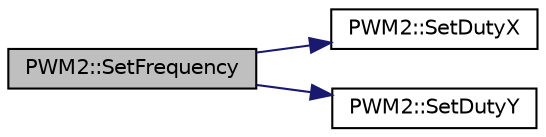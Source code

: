 digraph "PWM2::SetFrequency"
{
  edge [fontname="Helvetica",fontsize="10",labelfontname="Helvetica",labelfontsize="10"];
  node [fontname="Helvetica",fontsize="10",shape=record];
  rankdir="LR";
  Node1 [label="PWM2::SetFrequency",height=0.2,width=0.4,color="black", fillcolor="grey75", style="filled" fontcolor="black"];
  Node1 -> Node2 [color="midnightblue",fontsize="10",style="solid",fontname="Helvetica"];
  Node2 [label="PWM2::SetDutyX",height=0.2,width=0.4,color="black", fillcolor="white", style="filled",URL="$classPWM2.html#ac885ec16bd620fc1228e792ec1abf306",tooltip="Output a square wave with specified duty cycle. "];
  Node1 -> Node3 [color="midnightblue",fontsize="10",style="solid",fontname="Helvetica"];
  Node3 [label="PWM2::SetDutyY",height=0.2,width=0.4,color="black", fillcolor="white", style="filled",URL="$classPWM2.html#a8c5c2d18077352a9ef7c0063224941d8",tooltip="Output a square wave with specified duty cycle. "];
}
